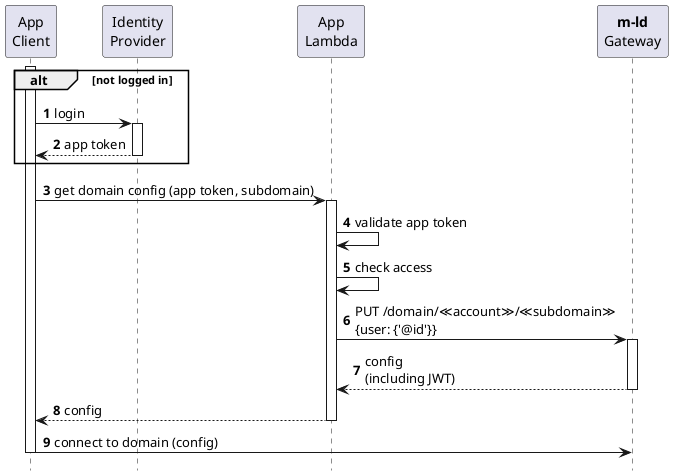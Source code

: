 @startuml
'https://plantuml.com/sequence-diagram
!pragma teoz true

autonumber
hide footbox

participant "App\nClient" as appC
participant "Identity\nProvider" as idp
participant "App\nLambda" as appL
participant "**m-ld**\nGateway" as gw

activate appC
alt not logged in
	appC -> idp ++ : login
	return app token
end

appC -> appL ++ : get domain config (app token, subdomain)
appL -> appL : validate app token
appL -> appL : check access
appL -> gw ++ : PUT /domain/≪account≫/≪subdomain≫\n{user: {'@id'}}
return config\n(including JWT)
return config

appC -> gw : connect to domain (config)
deactivate appC

@enduml
